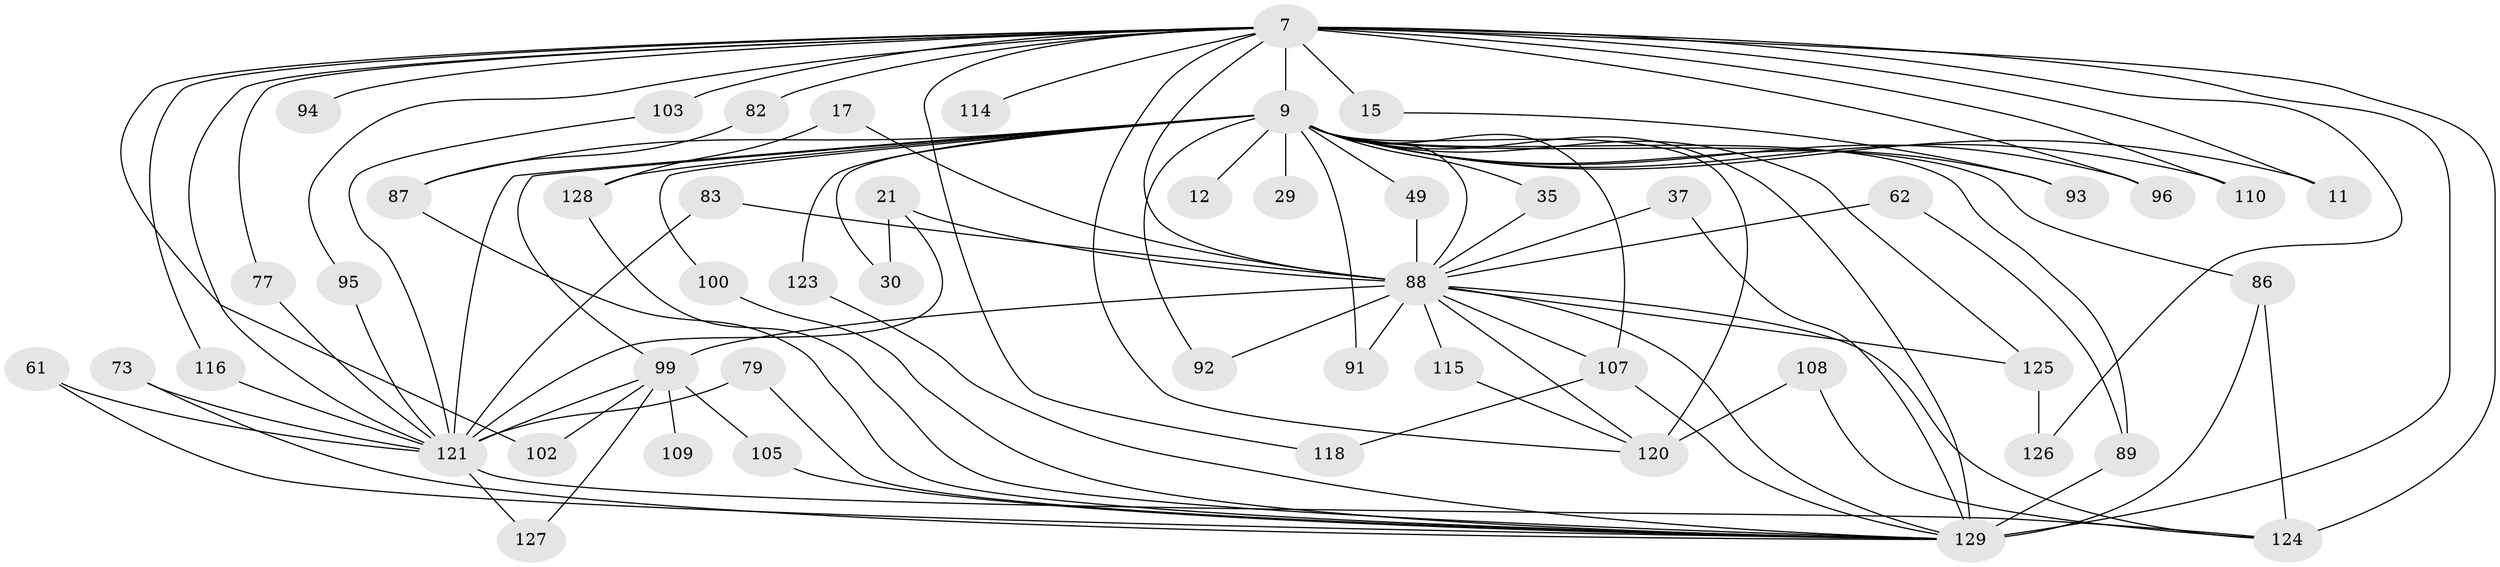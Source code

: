 // original degree distribution, {16: 0.007751937984496124, 19: 0.015503875968992248, 23: 0.007751937984496124, 26: 0.007751937984496124, 17: 0.007751937984496124, 21: 0.023255813953488372, 27: 0.007751937984496124, 2: 0.5193798449612403, 6: 0.031007751937984496, 4: 0.09302325581395349, 3: 0.20155038759689922, 5: 0.031007751937984496, 9: 0.023255813953488372, 8: 0.007751937984496124, 10: 0.007751937984496124, 7: 0.007751937984496124}
// Generated by graph-tools (version 1.1) at 2025/49/03/04/25 21:49:47]
// undirected, 51 vertices, 99 edges
graph export_dot {
graph [start="1"]
  node [color=gray90,style=filled];
  7 [super="+1+6"];
  9 [super="+5+8"];
  11;
  12;
  15;
  17;
  21;
  29;
  30;
  35;
  37;
  49;
  61;
  62;
  73;
  77;
  79;
  82;
  83;
  86 [super="+58+44"];
  87 [super="+48"];
  88 [super="+32+74+75+10"];
  89 [super="+14+46"];
  91 [super="+54+76"];
  92;
  93;
  94;
  95 [super="+40"];
  96;
  99 [super="+41+85+81+98+59"];
  100;
  102;
  103 [super="+47"];
  105;
  107 [super="+45"];
  108;
  109;
  110;
  114;
  115;
  116 [super="+64"];
  118;
  120 [super="+80+97+18+66+112"];
  121 [super="+101+106+111+119+104"];
  123;
  124 [super="+117+84"];
  125 [super="+28+69"];
  126;
  127;
  128 [super="+56+70+43"];
  129 [super="+78+122+50"];
  7 -- 9 [weight=16];
  7 -- 82;
  7 -- 102;
  7 -- 103 [weight=2];
  7 -- 118;
  7 -- 126;
  7 -- 11;
  7 -- 15 [weight=2];
  7 -- 77;
  7 -- 94 [weight=2];
  7 -- 96;
  7 -- 110;
  7 -- 114;
  7 -- 88 [weight=10];
  7 -- 116;
  7 -- 124 [weight=5];
  7 -- 120 [weight=2];
  7 -- 129 [weight=8];
  7 -- 121;
  7 -- 95 [weight=2];
  9 -- 12 [weight=2];
  9 -- 29 [weight=2];
  9 -- 49;
  9 -- 93;
  9 -- 110;
  9 -- 123;
  9 -- 96;
  9 -- 35;
  9 -- 107 [weight=3];
  9 -- 88 [weight=10];
  9 -- 125 [weight=3];
  9 -- 86 [weight=2];
  9 -- 89 [weight=2];
  9 -- 120 [weight=7];
  9 -- 91 [weight=2];
  9 -- 129;
  9 -- 121 [weight=15];
  9 -- 128 [weight=3];
  9 -- 11;
  9 -- 87 [weight=2];
  9 -- 92;
  9 -- 30;
  9 -- 99 [weight=3];
  9 -- 100;
  15 -- 93;
  17 -- 88 [weight=2];
  17 -- 128;
  21 -- 30;
  21 -- 88 [weight=2];
  21 -- 121;
  35 -- 88;
  37 -- 88;
  37 -- 129;
  49 -- 88;
  61 -- 129;
  61 -- 121;
  62 -- 88;
  62 -- 89;
  73 -- 129;
  73 -- 121;
  77 -- 121;
  79 -- 129;
  79 -- 121;
  82 -- 87;
  83 -- 88;
  83 -- 121;
  86 -- 124;
  86 -- 129;
  87 -- 129 [weight=2];
  88 -- 91 [weight=2];
  88 -- 92;
  88 -- 99 [weight=2];
  88 -- 115;
  88 -- 107;
  88 -- 120;
  88 -- 124 [weight=2];
  88 -- 129;
  88 -- 125;
  89 -- 129 [weight=3];
  95 -- 121 [weight=2];
  99 -- 105;
  99 -- 102;
  99 -- 121 [weight=2];
  99 -- 109;
  99 -- 127;
  100 -- 129;
  103 -- 121;
  105 -- 129;
  107 -- 118;
  107 -- 129;
  108 -- 120;
  108 -- 124;
  115 -- 120;
  116 -- 121 [weight=2];
  121 -- 124 [weight=2];
  121 -- 127;
  123 -- 129;
  125 -- 126;
  128 -- 129;
}
